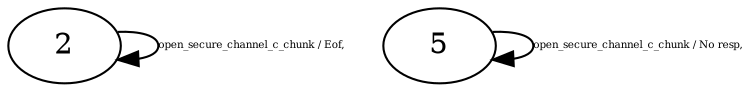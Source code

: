 digraph "Automata" { 
	 "2" [shape=ellipse,style=filled,fillcolor=white,URL="2"];
	 "5" [shape=ellipse,style=filled,fillcolor=white,URL="5"];
	 "2"->"2" [fontsize=5,label="open_secure_channel_c_chunk / Eof,",URL="t43"];
	 "5"->"5" [fontsize=5,label="open_secure_channel_c_chunk / No resp,",URL="t88"];
}
